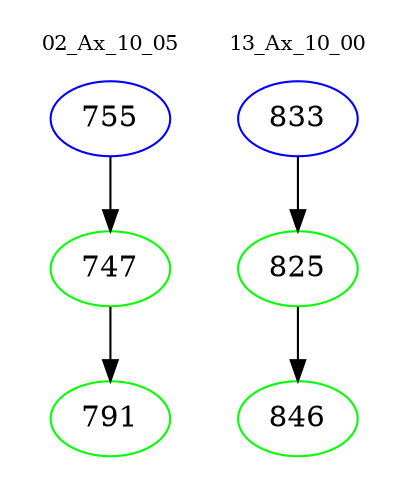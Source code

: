 digraph{
subgraph cluster_0 {
color = white
label = "02_Ax_10_05";
fontsize=10;
T0_755 [label="755", color="blue"]
T0_755 -> T0_747 [color="black"]
T0_747 [label="747", color="green"]
T0_747 -> T0_791 [color="black"]
T0_791 [label="791", color="green"]
}
subgraph cluster_1 {
color = white
label = "13_Ax_10_00";
fontsize=10;
T1_833 [label="833", color="blue"]
T1_833 -> T1_825 [color="black"]
T1_825 [label="825", color="green"]
T1_825 -> T1_846 [color="black"]
T1_846 [label="846", color="green"]
}
}
